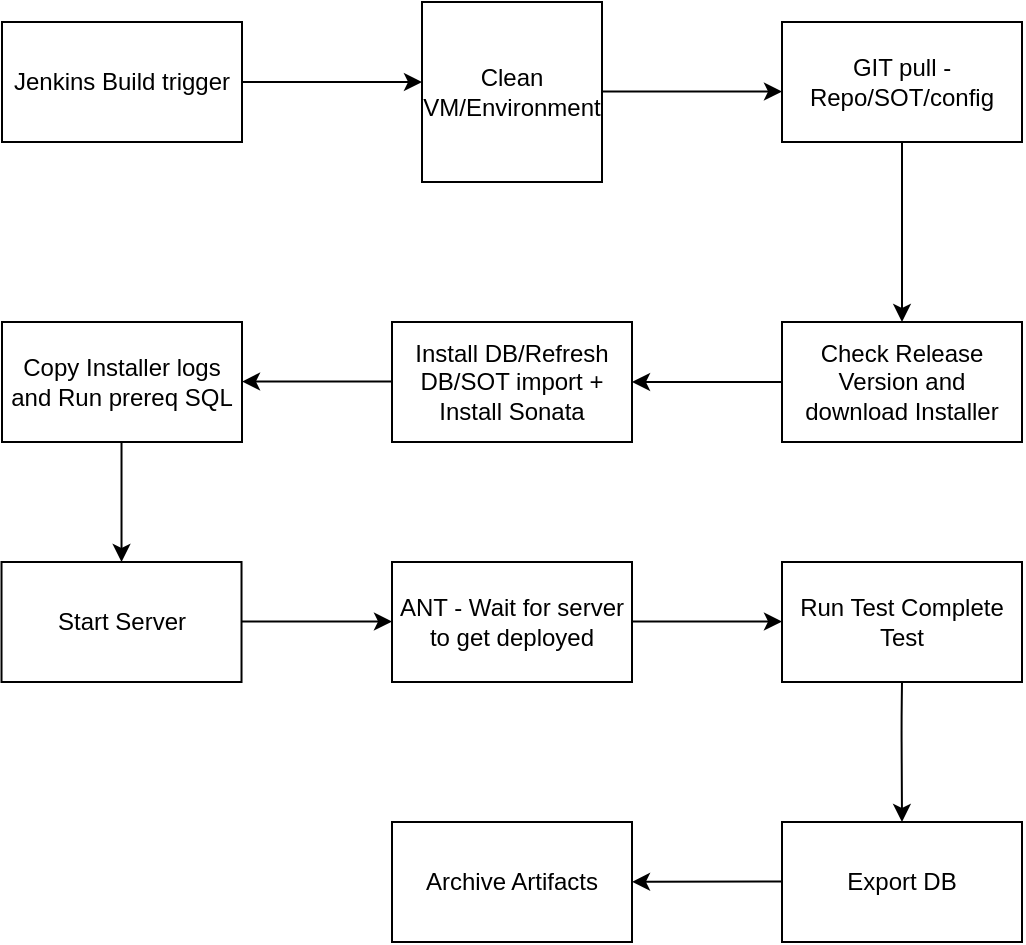 <mxfile version="13.7.9" type="github"><diagram id="picfxpo6Pxj_sOShvHiO" name="Page-1"><mxGraphModel dx="677" dy="355" grid="1" gridSize="10" guides="1" tooltips="1" connect="1" arrows="1" fold="1" page="1" pageScale="1" pageWidth="850" pageHeight="1100" math="0" shadow="0"><root><mxCell id="0"/><mxCell id="1" parent="0"/><mxCell id="UZQkcWaRGytfn10277ew-1" value="Jenkins Build trigger" style="rounded=0;whiteSpace=wrap;html=1;" vertex="1" parent="1"><mxGeometry x="220" y="60" width="120" height="60" as="geometry"/></mxCell><mxCell id="UZQkcWaRGytfn10277ew-2" value="" style="endArrow=classic;html=1;exitX=1;exitY=0.5;exitDx=0;exitDy=0;" edge="1" parent="1" source="UZQkcWaRGytfn10277ew-1"><mxGeometry width="50" height="50" relative="1" as="geometry"><mxPoint x="400" y="410" as="sourcePoint"/><mxPoint x="430" y="90" as="targetPoint"/><Array as="points"><mxPoint x="410" y="90"/></Array></mxGeometry></mxCell><mxCell id="UZQkcWaRGytfn10277ew-3" value="Clean VM/Environment" style="whiteSpace=wrap;html=1;aspect=fixed;" vertex="1" parent="1"><mxGeometry x="430" y="50" width="90" height="90" as="geometry"/></mxCell><mxCell id="UZQkcWaRGytfn10277ew-5" value="GIT pull - Repo/SOT/config" style="rounded=0;whiteSpace=wrap;html=1;" vertex="1" parent="1"><mxGeometry x="610" y="60" width="120" height="60" as="geometry"/></mxCell><mxCell id="UZQkcWaRGytfn10277ew-6" value="" style="endArrow=classic;html=1;exitX=1;exitY=0.5;exitDx=0;exitDy=0;" edge="1" parent="1"><mxGeometry width="50" height="50" relative="1" as="geometry"><mxPoint x="520.0" y="94.76" as="sourcePoint"/><mxPoint x="610" y="94.76" as="targetPoint"/></mxGeometry></mxCell><mxCell id="UZQkcWaRGytfn10277ew-7" value="Check Release Version and download Installer" style="rounded=0;whiteSpace=wrap;html=1;" vertex="1" parent="1"><mxGeometry x="610" y="210" width="120" height="60" as="geometry"/></mxCell><mxCell id="UZQkcWaRGytfn10277ew-8" value="" style="endArrow=classic;html=1;exitX=0.5;exitY=1;exitDx=0;exitDy=0;entryX=0.5;entryY=0;entryDx=0;entryDy=0;" edge="1" parent="1" source="UZQkcWaRGytfn10277ew-5" target="UZQkcWaRGytfn10277ew-7"><mxGeometry width="50" height="50" relative="1" as="geometry"><mxPoint x="510" y="240" as="sourcePoint"/><mxPoint x="560" y="190" as="targetPoint"/></mxGeometry></mxCell><mxCell id="UZQkcWaRGytfn10277ew-9" value="Install DB/Refresh DB/SOT import + Install Sonata" style="rounded=0;whiteSpace=wrap;html=1;" vertex="1" parent="1"><mxGeometry x="415" y="210" width="120" height="60" as="geometry"/></mxCell><mxCell id="UZQkcWaRGytfn10277ew-10" value="" style="endArrow=classic;html=1;" edge="1" parent="1" target="UZQkcWaRGytfn10277ew-9"><mxGeometry width="50" height="50" relative="1" as="geometry"><mxPoint x="610" y="240" as="sourcePoint"/><mxPoint x="620" y="240" as="targetPoint"/><Array as="points"/></mxGeometry></mxCell><mxCell id="UZQkcWaRGytfn10277ew-11" value="" style="endArrow=classic;html=1;" edge="1" parent="1"><mxGeometry width="50" height="50" relative="1" as="geometry"><mxPoint x="415" y="239.76" as="sourcePoint"/><mxPoint x="340" y="239.76" as="targetPoint"/><Array as="points"/></mxGeometry></mxCell><mxCell id="UZQkcWaRGytfn10277ew-12" value="Copy Installer logs and Run prereq SQL" style="rounded=0;whiteSpace=wrap;html=1;" vertex="1" parent="1"><mxGeometry x="220" y="210" width="120" height="60" as="geometry"/></mxCell><mxCell id="UZQkcWaRGytfn10277ew-13" value="" style="endArrow=classic;html=1;exitX=0.5;exitY=1;exitDx=0;exitDy=0;entryX=0.5;entryY=0;entryDx=0;entryDy=0;" edge="1" parent="1" target="UZQkcWaRGytfn10277ew-14"><mxGeometry width="50" height="50" relative="1" as="geometry"><mxPoint x="279.76" y="270" as="sourcePoint"/><mxPoint x="279.76" y="360" as="targetPoint"/></mxGeometry></mxCell><mxCell id="UZQkcWaRGytfn10277ew-14" value="Start Server" style="rounded=0;whiteSpace=wrap;html=1;" vertex="1" parent="1"><mxGeometry x="219.76" y="330" width="120" height="60" as="geometry"/></mxCell><mxCell id="UZQkcWaRGytfn10277ew-15" value="" style="endArrow=classic;html=1;exitX=1;exitY=0.5;exitDx=0;exitDy=0;" edge="1" parent="1" target="UZQkcWaRGytfn10277ew-16"><mxGeometry width="50" height="50" relative="1" as="geometry"><mxPoint x="340.0" y="359.76" as="sourcePoint"/><mxPoint x="430" y="359.76" as="targetPoint"/><Array as="points"><mxPoint x="410" y="359.76"/></Array></mxGeometry></mxCell><mxCell id="UZQkcWaRGytfn10277ew-16" value="ANT - Wait for server to get deployed" style="rounded=0;whiteSpace=wrap;html=1;" vertex="1" parent="1"><mxGeometry x="415" y="330" width="120" height="60" as="geometry"/></mxCell><mxCell id="UZQkcWaRGytfn10277ew-17" value="Run Test Complete Test" style="rounded=0;whiteSpace=wrap;html=1;" vertex="1" parent="1"><mxGeometry x="610" y="330" width="120" height="60" as="geometry"/></mxCell><mxCell id="UZQkcWaRGytfn10277ew-18" value="" style="endArrow=classic;html=1;exitX=1;exitY=0.5;exitDx=0;exitDy=0;" edge="1" parent="1"><mxGeometry width="50" height="50" relative="1" as="geometry"><mxPoint x="535.0" y="359.76" as="sourcePoint"/><mxPoint x="610" y="359.778" as="targetPoint"/><Array as="points"><mxPoint x="605" y="359.76"/></Array></mxGeometry></mxCell><mxCell id="UZQkcWaRGytfn10277ew-19" value="" style="endArrow=classic;html=1;" edge="1" parent="1"><mxGeometry width="50" height="50" relative="1" as="geometry"><mxPoint x="670" y="390" as="sourcePoint"/><mxPoint x="670" y="460" as="targetPoint"/><Array as="points"><mxPoint x="669.76" y="410"/></Array></mxGeometry></mxCell><mxCell id="UZQkcWaRGytfn10277ew-20" value="Export DB" style="rounded=0;whiteSpace=wrap;html=1;" vertex="1" parent="1"><mxGeometry x="610" y="460" width="120" height="60" as="geometry"/></mxCell><mxCell id="UZQkcWaRGytfn10277ew-21" value="" style="endArrow=classic;html=1;" edge="1" parent="1" target="UZQkcWaRGytfn10277ew-22"><mxGeometry width="50" height="50" relative="1" as="geometry"><mxPoint x="610" y="489.76" as="sourcePoint"/><mxPoint x="535" y="489.76" as="targetPoint"/><Array as="points"/></mxGeometry></mxCell><mxCell id="UZQkcWaRGytfn10277ew-22" value="Archive Artifacts" style="rounded=0;whiteSpace=wrap;html=1;" vertex="1" parent="1"><mxGeometry x="415" y="460" width="120" height="60" as="geometry"/></mxCell></root></mxGraphModel></diagram></mxfile>